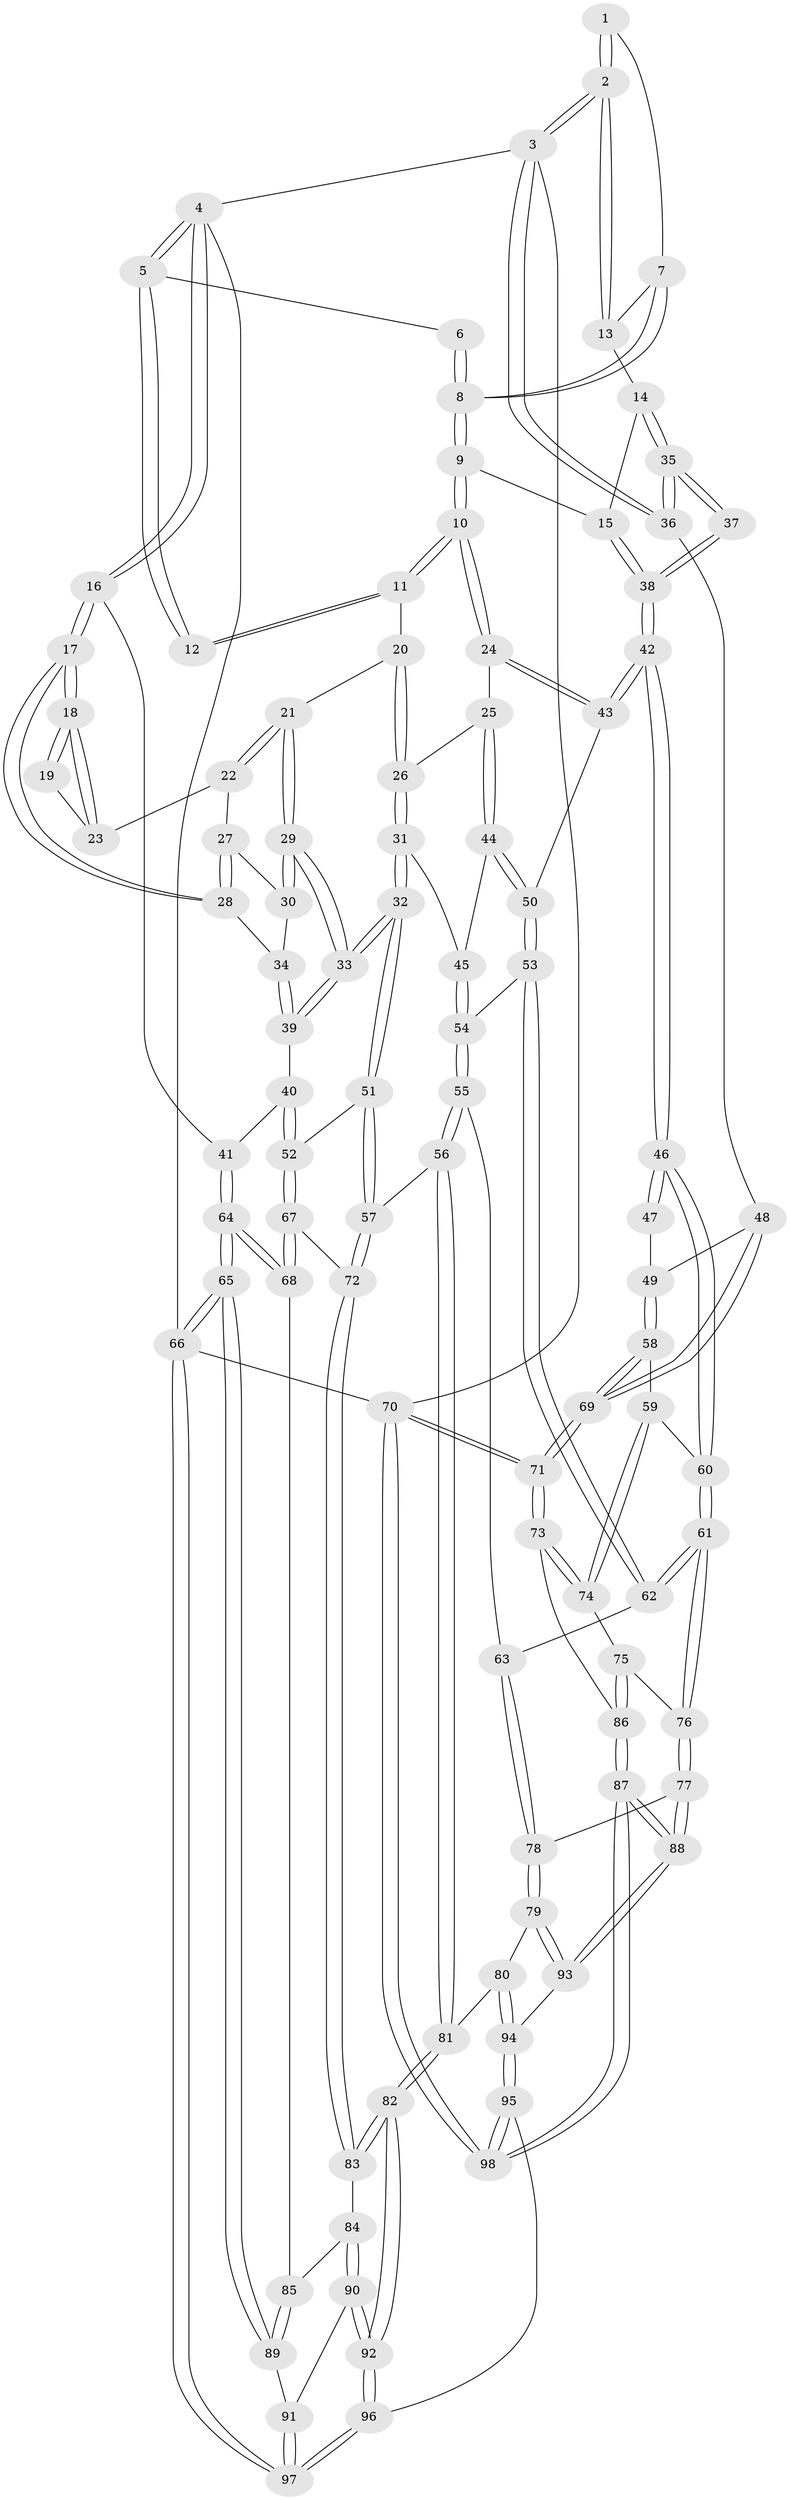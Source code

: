 // coarse degree distribution, {3: 0.2, 6: 0.11666666666666667, 5: 0.35, 4: 0.31666666666666665, 7: 0.016666666666666666}
// Generated by graph-tools (version 1.1) at 2025/24/03/03/25 07:24:38]
// undirected, 98 vertices, 242 edges
graph export_dot {
graph [start="1"]
  node [color=gray90,style=filled];
  1 [pos="+0.6775303049742262+0"];
  2 [pos="+1+0"];
  3 [pos="+1+0"];
  4 [pos="+0+0"];
  5 [pos="+0.2838067663103262+0"];
  6 [pos="+0.602870201105452+0"];
  7 [pos="+0.7979033798399312+0.0741174002832605"];
  8 [pos="+0.5980860431286669+0.19936547671886076"];
  9 [pos="+0.5957748796291192+0.20801623433810593"];
  10 [pos="+0.5836531468334554+0.21773803468239689"];
  11 [pos="+0.33941164197744694+0.13116511672055312"];
  12 [pos="+0.2775520639475908+0"];
  13 [pos="+0.8110481710349373+0.08046337553217206"];
  14 [pos="+0.9356377351766192+0.20430735552270007"];
  15 [pos="+0.7609159017394858+0.2562832778993244"];
  16 [pos="+0+0.1454136616783499"];
  17 [pos="+0+0.16394388810845772"];
  18 [pos="+0+0.15892234781773756"];
  19 [pos="+0.16416540073433195+0.0862319337122218"];
  20 [pos="+0.3337668501479962+0.14279244014802286"];
  21 [pos="+0.24783796751962062+0.24976834311389395"];
  22 [pos="+0.16554703213636524+0.23181312455926537"];
  23 [pos="+0.14823694136948806+0.1989285221869886"];
  24 [pos="+0.5765489812905459+0.2420163448242287"];
  25 [pos="+0.5592779510907931+0.2530829812275101"];
  26 [pos="+0.37563590663563057+0.32911713987918684"];
  27 [pos="+0.13660460790932458+0.2590794113832371"];
  28 [pos="+0.06886896577471878+0.29265931252980276"];
  29 [pos="+0.2576921803496916+0.36797039302292195"];
  30 [pos="+0.16313053081863446+0.32014874938804283"];
  31 [pos="+0.33236111896037407+0.3863124390331922"];
  32 [pos="+0.2692923107945616+0.40204574541661425"];
  33 [pos="+0.26602994267597085+0.3960948528817466"];
  34 [pos="+0.08795527596102236+0.335717971808458"];
  35 [pos="+1+0.21661050833322817"];
  36 [pos="+1+0.20089385111332847"];
  37 [pos="+0.8886983241357178+0.3667288798474189"];
  38 [pos="+0.7797464169581292+0.36753985555065993"];
  39 [pos="+0.09083481435316025+0.35285722060357205"];
  40 [pos="+0.078531372408009+0.39009320811415543"];
  41 [pos="+0+0.31782856832288514"];
  42 [pos="+0.7552101184101848+0.47748622960607"];
  43 [pos="+0.5958970589386162+0.38690954500758984"];
  44 [pos="+0.43586660742406863+0.396489903788656"];
  45 [pos="+0.4034791411704264+0.4159338285223578"];
  46 [pos="+0.7747531300751236+0.5138773150811571"];
  47 [pos="+0.8832820224471363+0.3813557302286429"];
  48 [pos="+1+0.31667190511597937"];
  49 [pos="+0.9104633215552378+0.47082191377221655"];
  50 [pos="+0.5639513971039163+0.4359666934959213"];
  51 [pos="+0.2473821771881055+0.46616959807472097"];
  52 [pos="+0.08800327802327813+0.5411208801576541"];
  53 [pos="+0.5632952948423701+0.43732302485606395"];
  54 [pos="+0.4503257146779325+0.48679488198545395"];
  55 [pos="+0.40073535984391834+0.6362913321820094"];
  56 [pos="+0.3934442300838174+0.6403049572927539"];
  57 [pos="+0.3913552665946346+0.6398001358414598"];
  58 [pos="+0.8223273290725761+0.5594653443597787"];
  59 [pos="+0.8139616566299955+0.5611827024796233"];
  60 [pos="+0.787045546847912+0.5538538982178368"];
  61 [pos="+0.7162857205003735+0.6097030741756867"];
  62 [pos="+0.5850122296599256+0.5815685156175227"];
  63 [pos="+0.49765688213033493+0.6302753122298319"];
  64 [pos="+0+0.6166110928719379"];
  65 [pos="+0+1"];
  66 [pos="+0+1"];
  67 [pos="+0.08505979155632154+0.5442080644115949"];
  68 [pos="+0+0.6164318236173502"];
  69 [pos="+1+0.6179077164856537"];
  70 [pos="+1+1"];
  71 [pos="+1+0.8368828986113259"];
  72 [pos="+0.23500131127938484+0.7047589186276664"];
  73 [pos="+1+0.8290335935461541"];
  74 [pos="+0.8750175192154296+0.7056670885414239"];
  75 [pos="+0.8072932673377793+0.7884482581464163"];
  76 [pos="+0.6912956457870524+0.7514700116425143"];
  77 [pos="+0.6667283422250437+0.7744713243482961"];
  78 [pos="+0.6212963577441667+0.7775710400047238"];
  79 [pos="+0.5271542268006606+0.8354278567505292"];
  80 [pos="+0.5115389581610558+0.8402386553577724"];
  81 [pos="+0.4237168778062633+0.7958799931691409"];
  82 [pos="+0.32515892835946486+0.8932515624961285"];
  83 [pos="+0.2008425066839517+0.7758570732781598"];
  84 [pos="+0.19943787379167446+0.7764674675807963"];
  85 [pos="+0.10211465135208038+0.7834793998732843"];
  86 [pos="+0.8481674704436132+0.8585464121547213"];
  87 [pos="+0.7439354956907834+1"];
  88 [pos="+0.7112180924355761+0.9756454445767607"];
  89 [pos="+0.06629653725750499+0.9089683750445378"];
  90 [pos="+0.1718978534310554+0.8977546563183646"];
  91 [pos="+0.1516010986625154+0.921995571801123"];
  92 [pos="+0.32249485705731545+0.9136180360362423"];
  93 [pos="+0.6531327472658868+0.9501915365525153"];
  94 [pos="+0.5083394164786129+0.934942548244723"];
  95 [pos="+0.4054463987951474+1"];
  96 [pos="+0.33354649570455386+1"];
  97 [pos="+0.3248640805621696+1"];
  98 [pos="+0.7699482152046349+1"];
  1 -- 2;
  1 -- 2;
  1 -- 7;
  2 -- 3;
  2 -- 3;
  2 -- 13;
  2 -- 13;
  3 -- 4;
  3 -- 36;
  3 -- 36;
  3 -- 70;
  4 -- 5;
  4 -- 5;
  4 -- 16;
  4 -- 16;
  4 -- 66;
  5 -- 6;
  5 -- 12;
  5 -- 12;
  6 -- 8;
  6 -- 8;
  7 -- 8;
  7 -- 8;
  7 -- 13;
  8 -- 9;
  8 -- 9;
  9 -- 10;
  9 -- 10;
  9 -- 15;
  10 -- 11;
  10 -- 11;
  10 -- 24;
  10 -- 24;
  11 -- 12;
  11 -- 12;
  11 -- 20;
  13 -- 14;
  14 -- 15;
  14 -- 35;
  14 -- 35;
  15 -- 38;
  15 -- 38;
  16 -- 17;
  16 -- 17;
  16 -- 41;
  17 -- 18;
  17 -- 18;
  17 -- 28;
  17 -- 28;
  18 -- 19;
  18 -- 19;
  18 -- 23;
  18 -- 23;
  19 -- 23;
  20 -- 21;
  20 -- 26;
  20 -- 26;
  21 -- 22;
  21 -- 22;
  21 -- 29;
  21 -- 29;
  22 -- 23;
  22 -- 27;
  24 -- 25;
  24 -- 43;
  24 -- 43;
  25 -- 26;
  25 -- 44;
  25 -- 44;
  26 -- 31;
  26 -- 31;
  27 -- 28;
  27 -- 28;
  27 -- 30;
  28 -- 34;
  29 -- 30;
  29 -- 30;
  29 -- 33;
  29 -- 33;
  30 -- 34;
  31 -- 32;
  31 -- 32;
  31 -- 45;
  32 -- 33;
  32 -- 33;
  32 -- 51;
  32 -- 51;
  33 -- 39;
  33 -- 39;
  34 -- 39;
  34 -- 39;
  35 -- 36;
  35 -- 36;
  35 -- 37;
  35 -- 37;
  36 -- 48;
  37 -- 38;
  37 -- 38;
  38 -- 42;
  38 -- 42;
  39 -- 40;
  40 -- 41;
  40 -- 52;
  40 -- 52;
  41 -- 64;
  41 -- 64;
  42 -- 43;
  42 -- 43;
  42 -- 46;
  42 -- 46;
  43 -- 50;
  44 -- 45;
  44 -- 50;
  44 -- 50;
  45 -- 54;
  45 -- 54;
  46 -- 47;
  46 -- 47;
  46 -- 60;
  46 -- 60;
  47 -- 49;
  48 -- 49;
  48 -- 69;
  48 -- 69;
  49 -- 58;
  49 -- 58;
  50 -- 53;
  50 -- 53;
  51 -- 52;
  51 -- 57;
  51 -- 57;
  52 -- 67;
  52 -- 67;
  53 -- 54;
  53 -- 62;
  53 -- 62;
  54 -- 55;
  54 -- 55;
  55 -- 56;
  55 -- 56;
  55 -- 63;
  56 -- 57;
  56 -- 81;
  56 -- 81;
  57 -- 72;
  57 -- 72;
  58 -- 59;
  58 -- 69;
  58 -- 69;
  59 -- 60;
  59 -- 74;
  59 -- 74;
  60 -- 61;
  60 -- 61;
  61 -- 62;
  61 -- 62;
  61 -- 76;
  61 -- 76;
  62 -- 63;
  63 -- 78;
  63 -- 78;
  64 -- 65;
  64 -- 65;
  64 -- 68;
  64 -- 68;
  65 -- 66;
  65 -- 66;
  65 -- 89;
  65 -- 89;
  66 -- 97;
  66 -- 97;
  66 -- 70;
  67 -- 68;
  67 -- 68;
  67 -- 72;
  68 -- 85;
  69 -- 71;
  69 -- 71;
  70 -- 71;
  70 -- 71;
  70 -- 98;
  70 -- 98;
  71 -- 73;
  71 -- 73;
  72 -- 83;
  72 -- 83;
  73 -- 74;
  73 -- 74;
  73 -- 86;
  74 -- 75;
  75 -- 76;
  75 -- 86;
  75 -- 86;
  76 -- 77;
  76 -- 77;
  77 -- 78;
  77 -- 88;
  77 -- 88;
  78 -- 79;
  78 -- 79;
  79 -- 80;
  79 -- 93;
  79 -- 93;
  80 -- 81;
  80 -- 94;
  80 -- 94;
  81 -- 82;
  81 -- 82;
  82 -- 83;
  82 -- 83;
  82 -- 92;
  82 -- 92;
  83 -- 84;
  84 -- 85;
  84 -- 90;
  84 -- 90;
  85 -- 89;
  85 -- 89;
  86 -- 87;
  86 -- 87;
  87 -- 88;
  87 -- 88;
  87 -- 98;
  87 -- 98;
  88 -- 93;
  88 -- 93;
  89 -- 91;
  90 -- 91;
  90 -- 92;
  90 -- 92;
  91 -- 97;
  91 -- 97;
  92 -- 96;
  92 -- 96;
  93 -- 94;
  94 -- 95;
  94 -- 95;
  95 -- 96;
  95 -- 98;
  95 -- 98;
  96 -- 97;
  96 -- 97;
}
